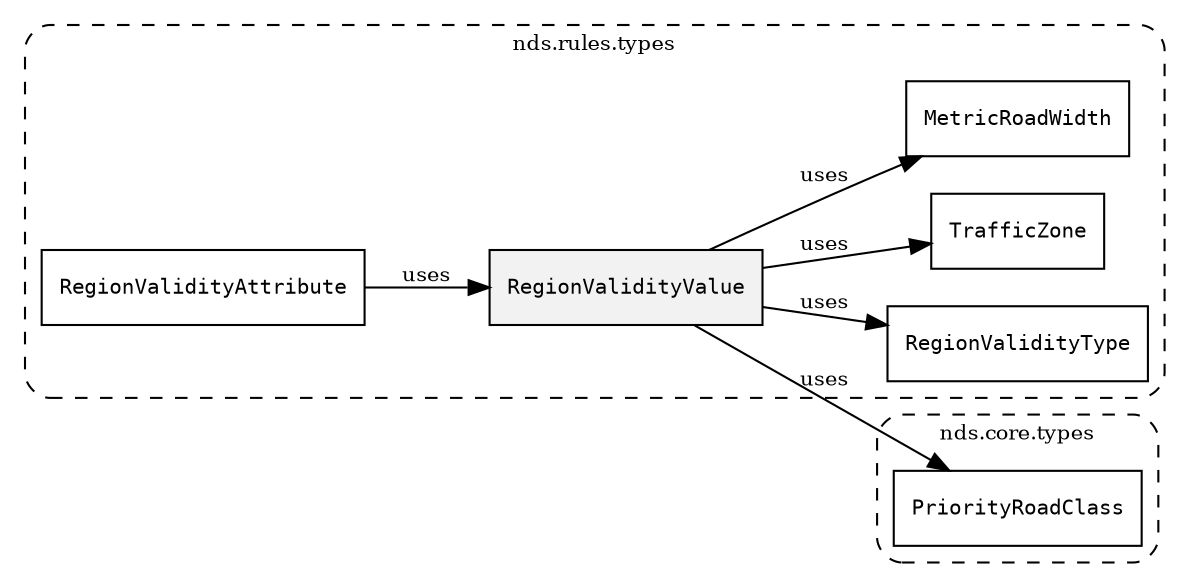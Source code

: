 /**
 * This dot file creates symbol collaboration diagram for RegionValidityValue.
 */
digraph ZSERIO
{
    node [shape=box, fontsize=10];
    rankdir="LR";
    fontsize=10;
    tooltip="RegionValidityValue collaboration diagram";

    subgraph "cluster_nds.rules.types"
    {
        style="dashed, rounded";
        label="nds.rules.types";
        tooltip="Package nds.rules.types";
        href="../../../content/packages/nds.rules.types.html#Package-nds-rules-types";
        target="_parent";

        "RegionValidityValue" [style="filled", fillcolor="#0000000D", target="_parent", label=<<font face="monospace"><table align="center" border="0" cellspacing="0" cellpadding="0"><tr><td href="../../../content/packages/nds.rules.types.html#Choice-RegionValidityValue" title="Choice defined in nds.rules.types">RegionValidityValue</td></tr></table></font>>];
        "RegionValidityType" [target="_parent", label=<<font face="monospace"><table align="center" border="0" cellspacing="0" cellpadding="0"><tr><td href="../../../content/packages/nds.rules.types.html#Enum-RegionValidityType" title="Enum defined in nds.rules.types">RegionValidityType</td></tr></table></font>>];
        "TrafficZone" [target="_parent", label=<<font face="monospace"><table align="center" border="0" cellspacing="0" cellpadding="0"><tr><td href="../../../content/packages/nds.rules.types.html#Enum-TrafficZone" title="Enum defined in nds.rules.types">TrafficZone</td></tr></table></font>>];
        "MetricRoadWidth" [target="_parent", label=<<font face="monospace"><table align="center" border="0" cellspacing="0" cellpadding="0"><tr><td href="../../../content/packages/nds.rules.types.html#Subtype-MetricRoadWidth" title="Subtype defined in nds.rules.types">MetricRoadWidth</td></tr></table></font>>];
        "RegionValidityAttribute" [target="_parent", label=<<font face="monospace"><table align="center" border="0" cellspacing="0" cellpadding="0"><tr><td href="../../../content/packages/nds.rules.types.html#Structure-RegionValidityAttribute" title="Structure defined in nds.rules.types">RegionValidityAttribute</td></tr></table></font>>];
    }

    subgraph "cluster_nds.core.types"
    {
        style="dashed, rounded";
        label="nds.core.types";
        tooltip="Package nds.core.types";
        href="../../../content/packages/nds.core.types.html#Package-nds-core-types";
        target="_parent";

        "PriorityRoadClass" [target="_parent", label=<<font face="monospace"><table align="center" border="0" cellspacing="0" cellpadding="0"><tr><td href="../../../content/packages/nds.core.types.html#Subtype-PriorityRoadClass" title="Subtype defined in nds.core.types">PriorityRoadClass</td></tr></table></font>>];
    }

    "RegionValidityValue" -> "RegionValidityType" [label="uses", fontsize=10];
    "RegionValidityValue" -> "TrafficZone" [label="uses", fontsize=10];
    "RegionValidityValue" -> "PriorityRoadClass" [label="uses", fontsize=10];
    "RegionValidityValue" -> "MetricRoadWidth" [label="uses", fontsize=10];
    "RegionValidityAttribute" -> "RegionValidityValue" [label="uses", fontsize=10];
}

